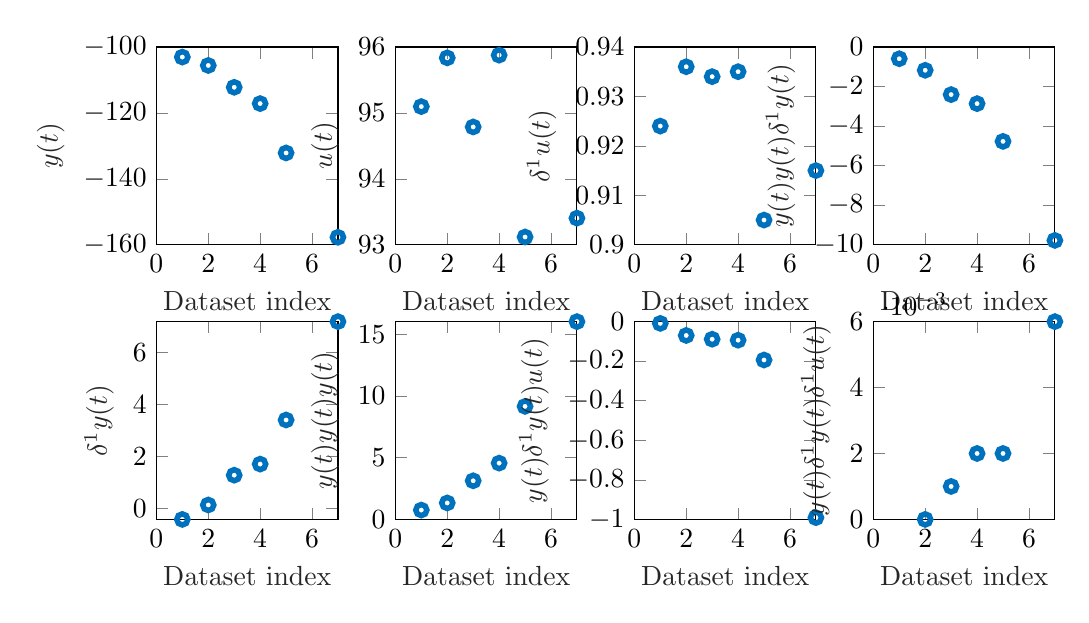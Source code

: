 % This file was created by matlab2tikz.
%
\definecolor{mycolor1}{rgb}{0.0,0.447,0.741}%
%
\begin{tikzpicture}

\begin{axis}[%
width=2.306cm,
height=2.512cm,
at={(0cm,3.488cm)},
scale only axis,
xmin=0,
xmax=7,
xlabel style={font=\color{white!15!black}},
xlabel={Dataset index},
ymin=-160,
ymax=-100,
ylabel style={font=\color{white!15!black}},
ylabel={$y(t)$},
axis background/.style={fill=white}
]
\addplot [color=mycolor1, line width=2.0pt, draw=none, mark=o, mark options={solid, mycolor1}, forget plot]
  table[row sep=crcr]{%
1	-103.069\\
2	-105.613\\
3	-112.234\\
4	-117.173\\
5	-132.147\\
7	-157.724\\
};
\end{axis}

\begin{axis}[%
width=2.306cm,
height=2.512cm,
at={(3.035cm,3.488cm)},
scale only axis,
xmin=0,
xmax=7,
xlabel style={font=\color{white!15!black}},
xlabel={Dataset index},
ymin=93,
ymax=96,
ylabel style={font=\color{white!15!black}},
ylabel={$u(t)$},
axis background/.style={fill=white}
]
\addplot [color=mycolor1, line width=2.0pt, draw=none, mark=o, mark options={solid, mycolor1}, forget plot]
  table[row sep=crcr]{%
1	95.096\\
2	95.835\\
3	94.787\\
4	95.876\\
5	93.118\\
7	93.404\\
};
\end{axis}

\begin{axis}[%
width=2.306cm,
height=2.512cm,
at={(6.07cm,3.488cm)},
scale only axis,
xmin=0,
xmax=7,
xlabel style={font=\color{white!15!black}},
xlabel={Dataset index},
ymin=0.9,
ymax=0.94,
ylabel style={font=\color{white!15!black}},
ylabel={$\delta^1 u(t)$},
axis background/.style={fill=white}
]
\addplot [color=mycolor1, line width=2.0pt, draw=none, mark=o, mark options={solid, mycolor1}, forget plot]
  table[row sep=crcr]{%
1	0.924\\
2	0.936\\
3	0.934\\
4	0.935\\
5	0.905\\
7	0.915\\
};
\end{axis}

\begin{axis}[%
width=2.306cm,
height=2.512cm,
at={(9.105cm,3.488cm)},
scale only axis,
xmin=0,
xmax=7,
xlabel style={font=\color{white!15!black}},
xlabel={Dataset index},
ymin=-10,
ymax=0,
ylabel style={font=\color{white!15!black}},
ylabel={$y(t)y(t)\delta^1 y(t)$},
axis background/.style={fill=white}
]
\addplot [color=mycolor1, line width=2.0pt, draw=none, mark=o, mark options={solid, mycolor1}, forget plot]
  table[row sep=crcr]{%
1	-0.595\\
2	-1.178\\
3	-2.408\\
4	-2.865\\
5	-4.773\\
7	-9.779\\
};
\end{axis}

\begin{axis}[%
width=2.306cm,
height=2.512cm,
at={(0cm,0cm)},
scale only axis,
xmin=0,
xmax=7,
xlabel style={font=\color{white!15!black}},
xlabel={Dataset index},
ymin=-0.424,
ymax=7.193,
ylabel style={font=\color{white!15!black}},
ylabel={$\delta^1 y(t)$},
axis background/.style={fill=white}
]
\addplot [color=mycolor1, line width=2.0pt, draw=none, mark=o, mark options={solid, mycolor1}, forget plot]
  table[row sep=crcr]{%
1	-0.424\\
2	0.132\\
3	1.279\\
4	1.706\\
5	3.405\\
7	7.193\\
};
\end{axis}

\begin{axis}[%
width=2.306cm,
height=2.512cm,
at={(3.035cm,0cm)},
scale only axis,
xmin=0,
xmax=7,
xlabel style={font=\color{white!15!black}},
xlabel={Dataset index},
ymin=0,
ymax=16.018,
ylabel style={font=\color{white!15!black}},
ylabel={$y(t)y(t)y(t)$},
axis background/.style={fill=white}
]
\addplot [color=mycolor1, line width=2.0pt, draw=none, mark=o, mark options={solid, mycolor1}, forget plot]
  table[row sep=crcr]{%
1	0.758\\
2	1.334\\
3	3.129\\
4	4.559\\
5	9.154\\
7	16.018\\
};
\end{axis}

\begin{axis}[%
width=2.306cm,
height=2.512cm,
at={(6.07cm,0cm)},
scale only axis,
xmin=0,
xmax=7,
xlabel style={font=\color{white!15!black}},
xlabel={Dataset index},
ymin=-1,
ymax=0,
ylabel style={font=\color{white!15!black}},
ylabel={$y(t)\delta^1 y(t)u(t)$},
axis background/.style={fill=white}
]
\addplot [color=mycolor1, line width=2.0pt, draw=none, mark=o, mark options={solid, mycolor1}, forget plot]
  table[row sep=crcr]{%
1	-0.009\\
2	-0.07\\
3	-0.089\\
4	-0.094\\
5	-0.194\\
7	-0.991\\
};
\end{axis}

\begin{axis}[%
width=2.306cm,
height=2.512cm,
at={(9.105cm,0cm)},
scale only axis,
xmin=0,
xmax=7,
xlabel style={font=\color{white!15!black}},
xlabel={Dataset index},
ymin=-0.0,
ymax=0.006,
ylabel style={font=\color{white!15!black}},
ylabel={$y(t)\delta^1 y(t)\delta^1 u(t)$},
axis background/.style={fill=white}
]
\addplot [color=mycolor1, line width=2.0pt, draw=none, mark=o, mark options={solid, mycolor1}, forget plot]
  table[row sep=crcr]{%
1	-3.12e-05\\
2	-0.0\\
3	0.001\\
4	0.002\\
5	0.002\\
7	0.006\\
};
\end{axis}
\end{tikzpicture}%